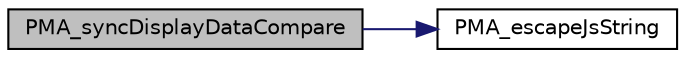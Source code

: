 digraph G
{
  edge [fontname="Helvetica",fontsize="10",labelfontname="Helvetica",labelfontsize="10"];
  node [fontname="Helvetica",fontsize="10",shape=record];
  rankdir="LR";
  Node1 [label="PMA_syncDisplayDataCompare",height=0.2,width=0.4,color="black", fillcolor="grey75", style="filled" fontcolor="black"];
  Node1 -> Node2 [color="midnightblue",fontsize="10",style="solid",fontname="Helvetica"];
  Node2 [label="PMA_escapeJsString",height=0.2,width=0.4,color="black", fillcolor="white", style="filled",URL="$js__escape_8lib_8php.html#a31d2bbc7cf239a64153dd958670f9ac7",tooltip="escapes a string to be inserted as string a JavaScript block enclosed by &lt;![CDATA[ ..."];
}
